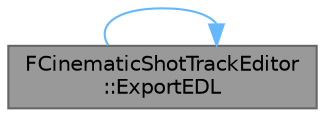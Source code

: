 digraph "FCinematicShotTrackEditor::ExportEDL"
{
 // INTERACTIVE_SVG=YES
 // LATEX_PDF_SIZE
  bgcolor="transparent";
  edge [fontname=Helvetica,fontsize=10,labelfontname=Helvetica,labelfontsize=10];
  node [fontname=Helvetica,fontsize=10,shape=box,height=0.2,width=0.4];
  rankdir="LR";
  Node1 [id="Node000001",label="FCinematicShotTrackEditor\l::ExportEDL",height=0.2,width=0.4,color="gray40", fillcolor="grey60", style="filled", fontcolor="black",tooltip="Callback for ExportEDL."];
  Node1 -> Node1 [id="edge1_Node000001_Node000001",color="steelblue1",style="solid",tooltip=" "];
}
